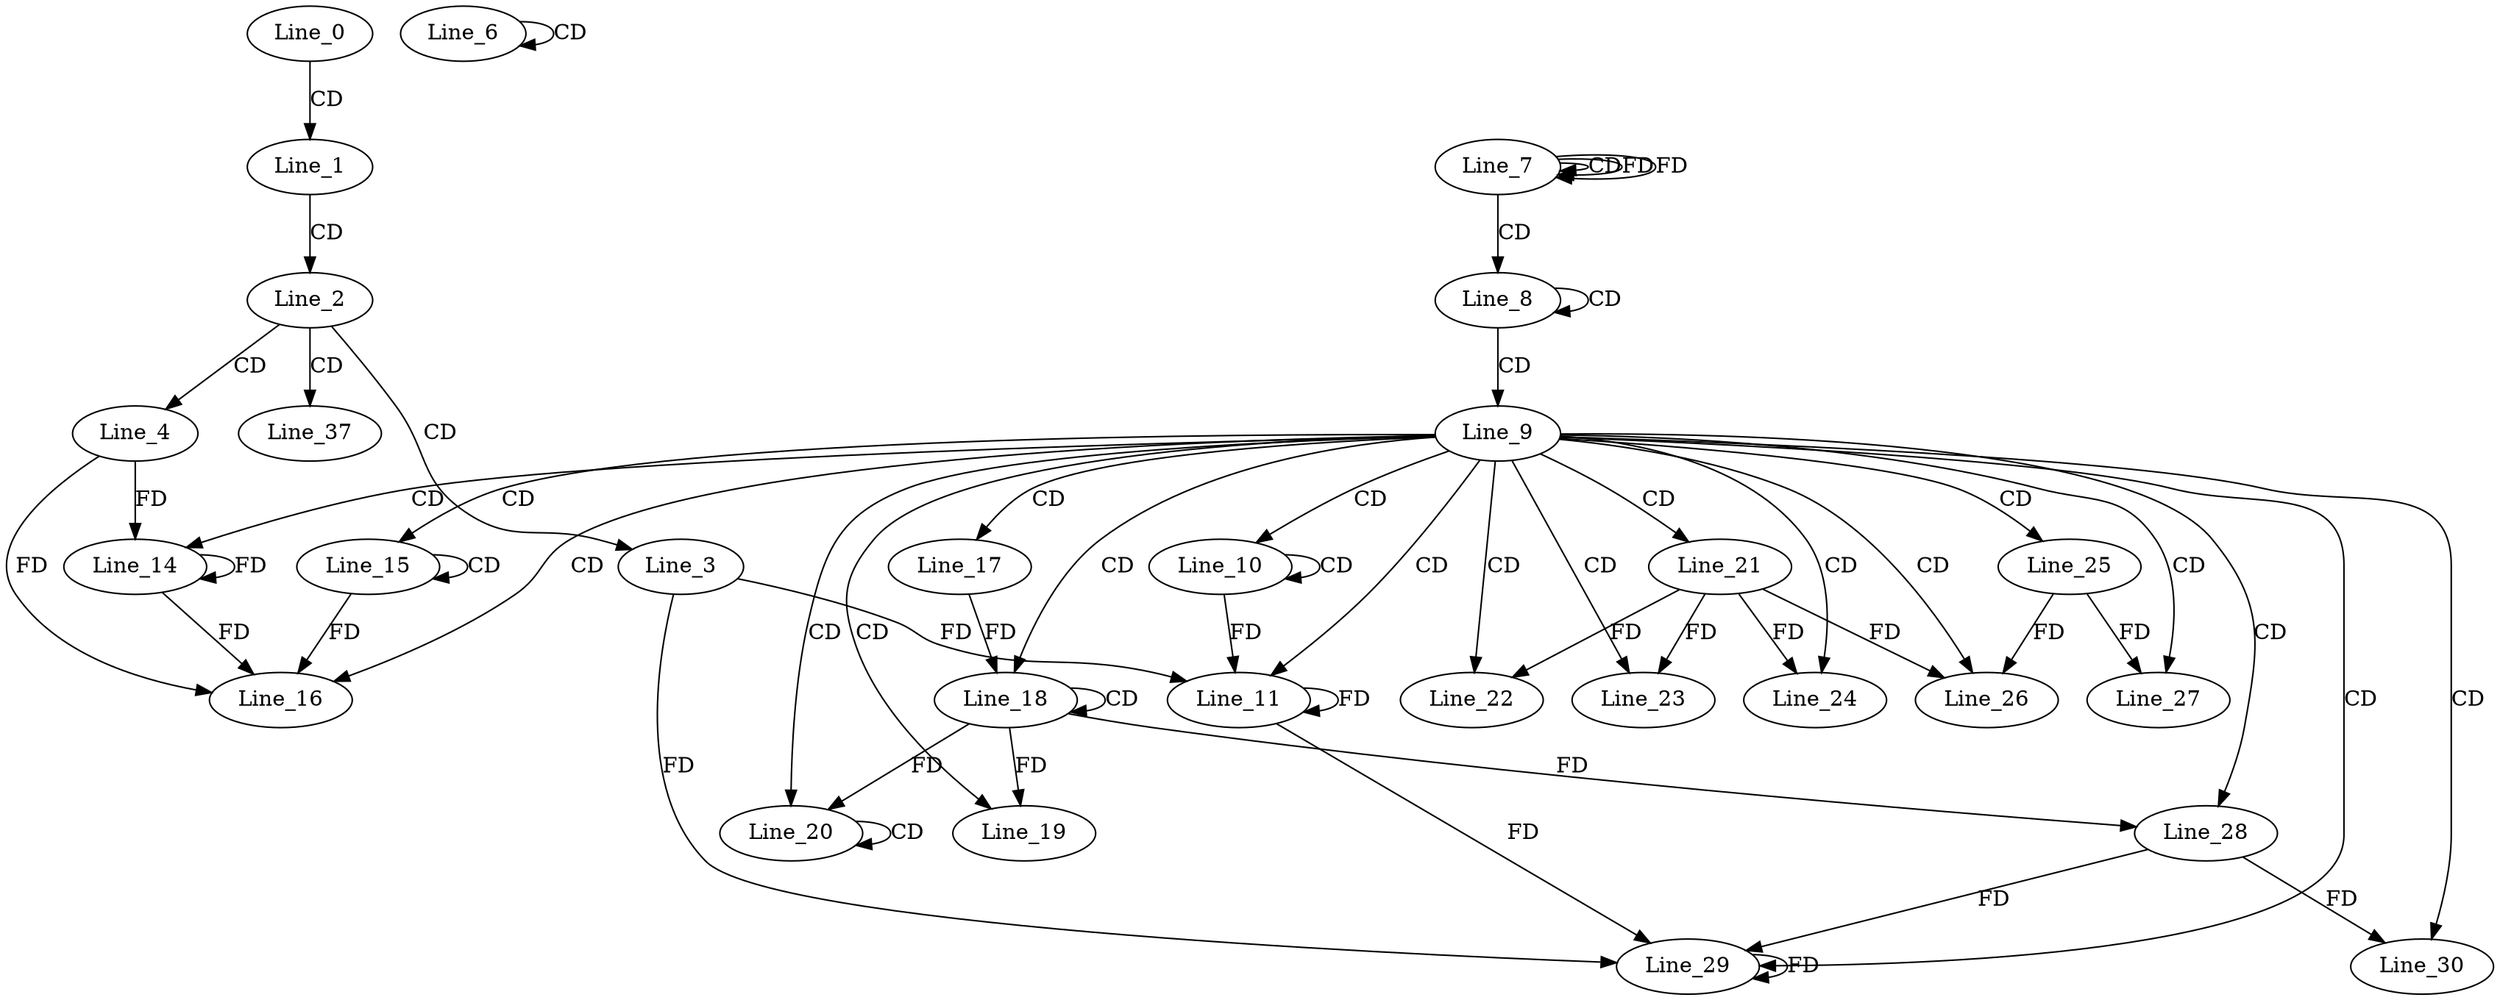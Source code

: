 digraph G {
  Line_0;
  Line_1;
  Line_2;
  Line_3;
  Line_4;
  Line_6;
  Line_6;
  Line_7;
  Line_7;
  Line_7;
  Line_8;
  Line_8;
  Line_9;
  Line_10;
  Line_10;
  Line_11;
  Line_11;
  Line_14;
  Line_14;
  Line_15;
  Line_15;
  Line_16;
  Line_16;
  Line_17;
  Line_18;
  Line_18;
  Line_19;
  Line_20;
  Line_20;
  Line_21;
  Line_22;
  Line_23;
  Line_24;
  Line_25;
  Line_26;
  Line_26;
  Line_27;
  Line_28;
  Line_28;
  Line_29;
  Line_29;
  Line_30;
  Line_37;
  Line_0 -> Line_1 [ label="CD" ];
  Line_1 -> Line_2 [ label="CD" ];
  Line_2 -> Line_3 [ label="CD" ];
  Line_2 -> Line_4 [ label="CD" ];
  Line_6 -> Line_6 [ label="CD" ];
  Line_7 -> Line_7 [ label="CD" ];
  Line_7 -> Line_7 [ label="FD" ];
  Line_7 -> Line_8 [ label="CD" ];
  Line_8 -> Line_8 [ label="CD" ];
  Line_8 -> Line_9 [ label="CD" ];
  Line_9 -> Line_10 [ label="CD" ];
  Line_10 -> Line_10 [ label="CD" ];
  Line_9 -> Line_11 [ label="CD" ];
  Line_11 -> Line_11 [ label="FD" ];
  Line_3 -> Line_11 [ label="FD" ];
  Line_10 -> Line_11 [ label="FD" ];
  Line_9 -> Line_14 [ label="CD" ];
  Line_14 -> Line_14 [ label="FD" ];
  Line_4 -> Line_14 [ label="FD" ];
  Line_9 -> Line_15 [ label="CD" ];
  Line_15 -> Line_15 [ label="CD" ];
  Line_9 -> Line_16 [ label="CD" ];
  Line_15 -> Line_16 [ label="FD" ];
  Line_14 -> Line_16 [ label="FD" ];
  Line_4 -> Line_16 [ label="FD" ];
  Line_9 -> Line_17 [ label="CD" ];
  Line_9 -> Line_18 [ label="CD" ];
  Line_18 -> Line_18 [ label="CD" ];
  Line_17 -> Line_18 [ label="FD" ];
  Line_9 -> Line_19 [ label="CD" ];
  Line_18 -> Line_19 [ label="FD" ];
  Line_9 -> Line_20 [ label="CD" ];
  Line_20 -> Line_20 [ label="CD" ];
  Line_18 -> Line_20 [ label="FD" ];
  Line_9 -> Line_21 [ label="CD" ];
  Line_9 -> Line_22 [ label="CD" ];
  Line_21 -> Line_22 [ label="FD" ];
  Line_9 -> Line_23 [ label="CD" ];
  Line_21 -> Line_23 [ label="FD" ];
  Line_9 -> Line_24 [ label="CD" ];
  Line_21 -> Line_24 [ label="FD" ];
  Line_9 -> Line_25 [ label="CD" ];
  Line_9 -> Line_26 [ label="CD" ];
  Line_25 -> Line_26 [ label="FD" ];
  Line_21 -> Line_26 [ label="FD" ];
  Line_9 -> Line_27 [ label="CD" ];
  Line_25 -> Line_27 [ label="FD" ];
  Line_9 -> Line_28 [ label="CD" ];
  Line_18 -> Line_28 [ label="FD" ];
  Line_9 -> Line_29 [ label="CD" ];
  Line_11 -> Line_29 [ label="FD" ];
  Line_29 -> Line_29 [ label="FD" ];
  Line_3 -> Line_29 [ label="FD" ];
  Line_28 -> Line_29 [ label="FD" ];
  Line_9 -> Line_30 [ label="CD" ];
  Line_28 -> Line_30 [ label="FD" ];
  Line_2 -> Line_37 [ label="CD" ];
  Line_7 -> Line_7 [ label="FD" ];
}
